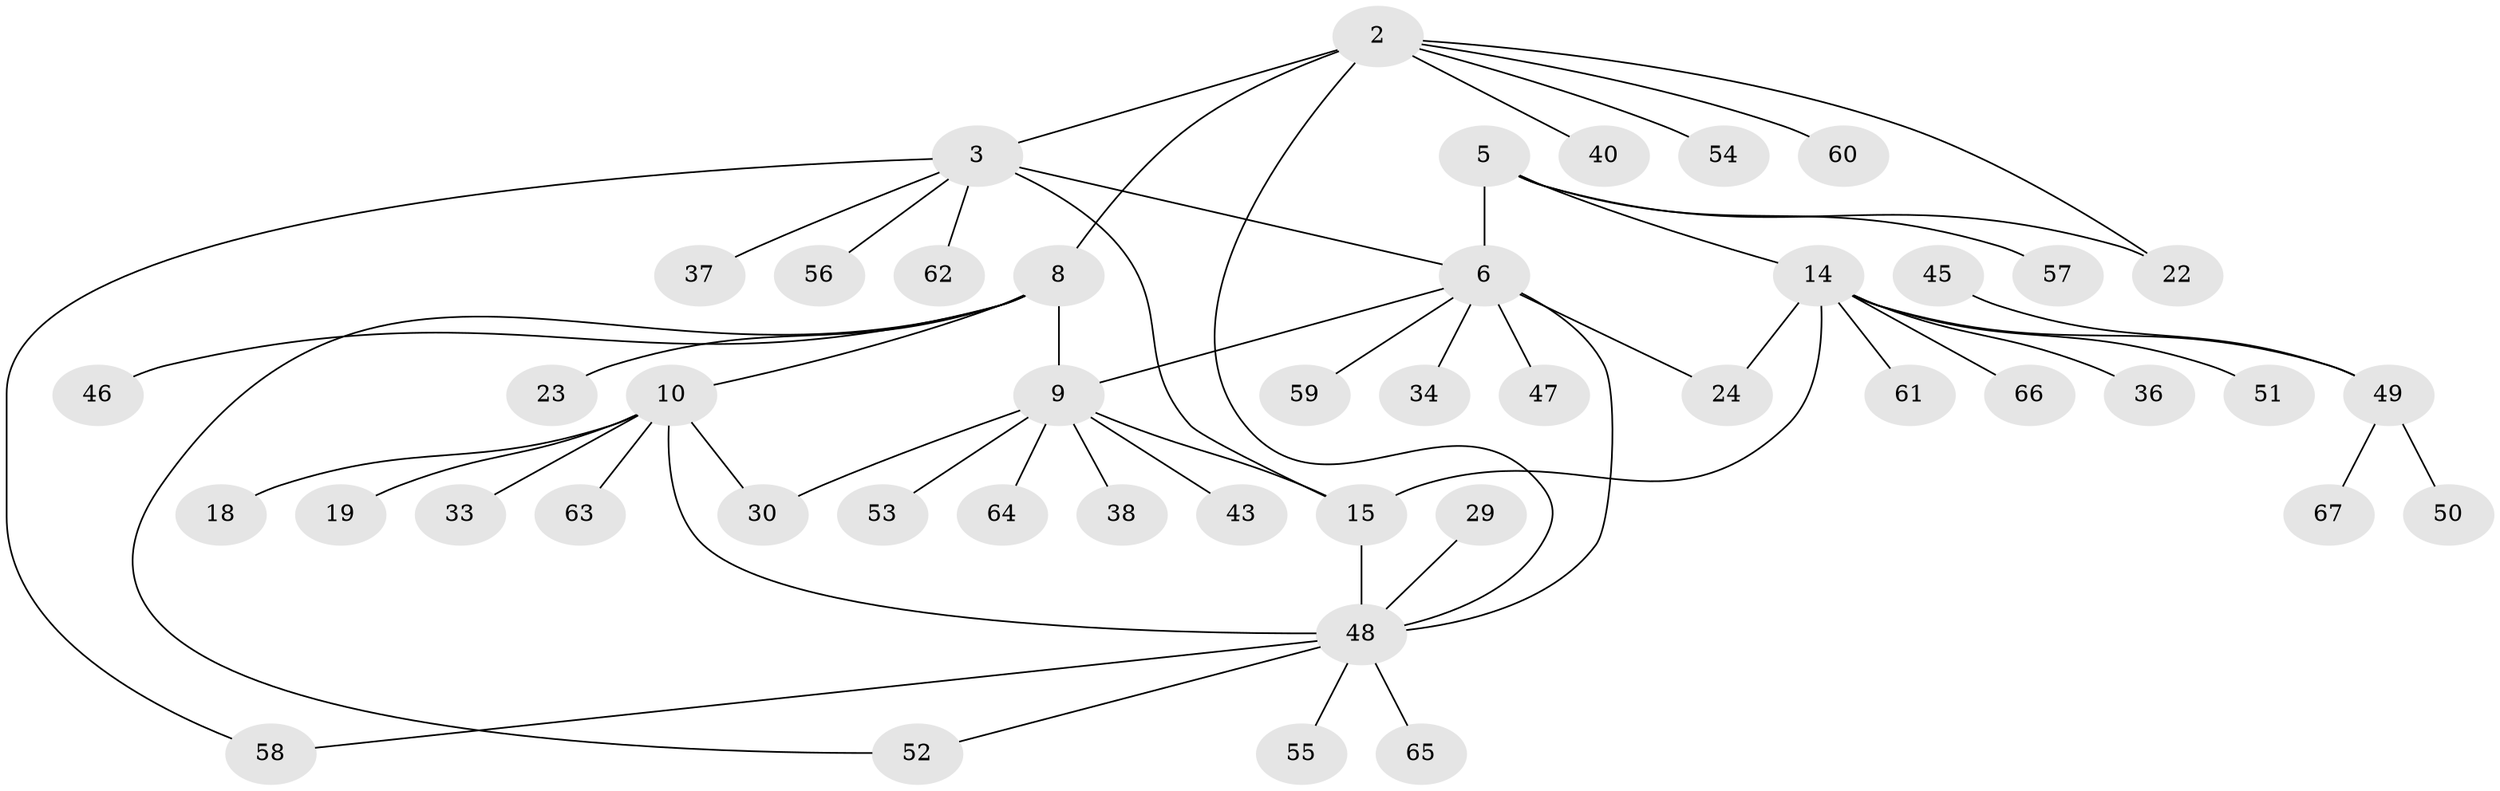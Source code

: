 // original degree distribution, {6: 0.05970149253731343, 8: 0.029850746268656716, 4: 0.07462686567164178, 5: 0.05970149253731343, 9: 0.029850746268656716, 3: 0.05970149253731343, 2: 0.14925373134328357, 1: 0.5373134328358209}
// Generated by graph-tools (version 1.1) at 2025/58/03/04/25 21:58:01]
// undirected, 46 vertices, 56 edges
graph export_dot {
graph [start="1"]
  node [color=gray90,style=filled];
  2;
  3 [super="+1"];
  5;
  6 [super="+4"];
  8 [super="+7"];
  9;
  10;
  14;
  15 [super="+13"];
  18;
  19;
  22;
  23 [super="+16"];
  24;
  29;
  30;
  33;
  34;
  36;
  37;
  38;
  40;
  43;
  45;
  46 [super="+41"];
  47;
  48 [super="+26+12"];
  49 [super="+44"];
  50;
  51;
  52;
  53;
  54 [super="+17"];
  55 [super="+35"];
  56 [super="+39"];
  57;
  58;
  59;
  60;
  61;
  62;
  63 [super="+31"];
  64;
  65;
  66;
  67;
  2 -- 3 [weight=2];
  2 -- 22;
  2 -- 40;
  2 -- 60;
  2 -- 8;
  2 -- 48;
  2 -- 54;
  3 -- 6;
  3 -- 15;
  3 -- 37;
  3 -- 58;
  3 -- 62;
  3 -- 56;
  5 -- 6 [weight=2];
  5 -- 14;
  5 -- 22;
  5 -- 57;
  6 -- 9;
  6 -- 47;
  6 -- 34;
  6 -- 24;
  6 -- 59;
  6 -- 48 [weight=2];
  8 -- 9 [weight=2];
  8 -- 10;
  8 -- 52;
  8 -- 23;
  8 -- 46;
  9 -- 15;
  9 -- 30;
  9 -- 38;
  9 -- 43;
  9 -- 53;
  9 -- 64;
  10 -- 18;
  10 -- 19;
  10 -- 30;
  10 -- 33;
  10 -- 48 [weight=2];
  10 -- 63;
  14 -- 15 [weight=2];
  14 -- 24;
  14 -- 36;
  14 -- 51;
  14 -- 61;
  14 -- 66;
  14 -- 49;
  15 -- 48;
  29 -- 48;
  45 -- 49;
  48 -- 58;
  48 -- 65;
  48 -- 52;
  48 -- 55;
  49 -- 50;
  49 -- 67;
}
